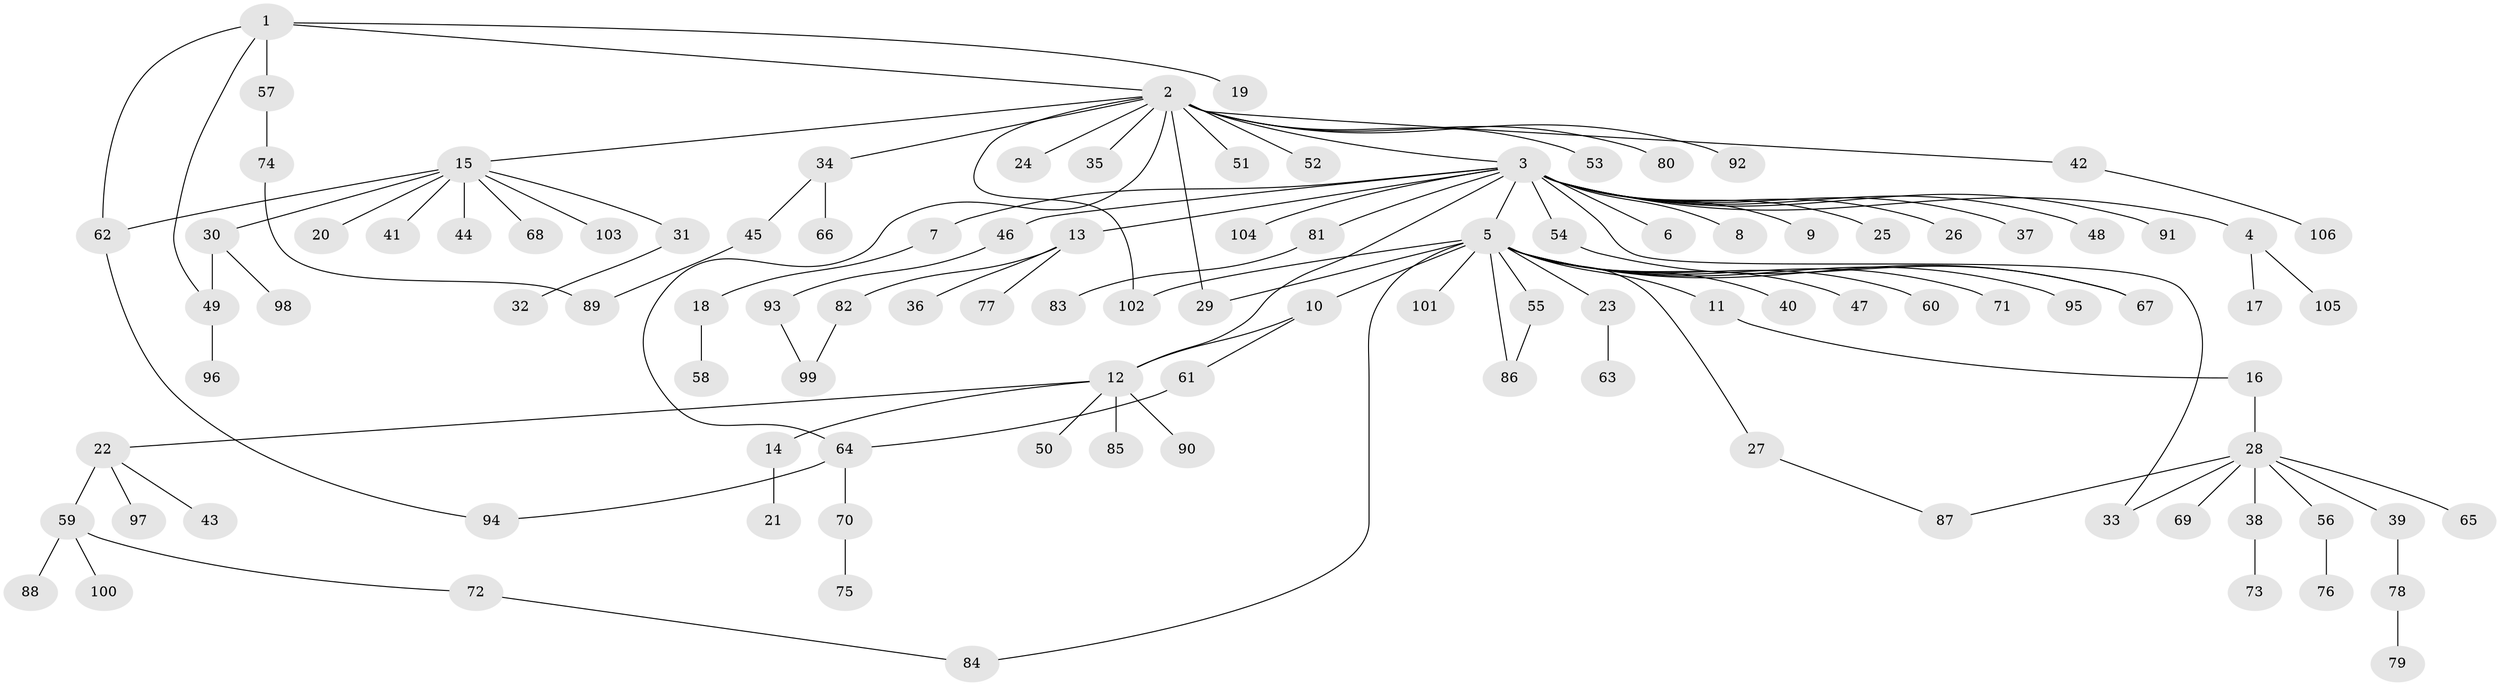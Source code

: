 // Generated by graph-tools (version 1.1) at 2025/26/03/09/25 03:26:07]
// undirected, 106 vertices, 119 edges
graph export_dot {
graph [start="1"]
  node [color=gray90,style=filled];
  1;
  2;
  3;
  4;
  5;
  6;
  7;
  8;
  9;
  10;
  11;
  12;
  13;
  14;
  15;
  16;
  17;
  18;
  19;
  20;
  21;
  22;
  23;
  24;
  25;
  26;
  27;
  28;
  29;
  30;
  31;
  32;
  33;
  34;
  35;
  36;
  37;
  38;
  39;
  40;
  41;
  42;
  43;
  44;
  45;
  46;
  47;
  48;
  49;
  50;
  51;
  52;
  53;
  54;
  55;
  56;
  57;
  58;
  59;
  60;
  61;
  62;
  63;
  64;
  65;
  66;
  67;
  68;
  69;
  70;
  71;
  72;
  73;
  74;
  75;
  76;
  77;
  78;
  79;
  80;
  81;
  82;
  83;
  84;
  85;
  86;
  87;
  88;
  89;
  90;
  91;
  92;
  93;
  94;
  95;
  96;
  97;
  98;
  99;
  100;
  101;
  102;
  103;
  104;
  105;
  106;
  1 -- 2;
  1 -- 19;
  1 -- 49;
  1 -- 57;
  1 -- 62;
  2 -- 3;
  2 -- 15;
  2 -- 24;
  2 -- 29;
  2 -- 34;
  2 -- 35;
  2 -- 42;
  2 -- 51;
  2 -- 52;
  2 -- 53;
  2 -- 64;
  2 -- 80;
  2 -- 92;
  2 -- 102;
  3 -- 4;
  3 -- 5;
  3 -- 6;
  3 -- 7;
  3 -- 8;
  3 -- 9;
  3 -- 12;
  3 -- 13;
  3 -- 25;
  3 -- 26;
  3 -- 33;
  3 -- 37;
  3 -- 46;
  3 -- 48;
  3 -- 54;
  3 -- 81;
  3 -- 91;
  3 -- 104;
  4 -- 17;
  4 -- 105;
  5 -- 10;
  5 -- 11;
  5 -- 23;
  5 -- 27;
  5 -- 29;
  5 -- 40;
  5 -- 47;
  5 -- 55;
  5 -- 60;
  5 -- 67;
  5 -- 71;
  5 -- 84;
  5 -- 86;
  5 -- 95;
  5 -- 101;
  5 -- 102;
  7 -- 18;
  10 -- 12;
  10 -- 61;
  11 -- 16;
  12 -- 14;
  12 -- 22;
  12 -- 50;
  12 -- 85;
  12 -- 90;
  13 -- 36;
  13 -- 77;
  13 -- 82;
  14 -- 21;
  15 -- 20;
  15 -- 30;
  15 -- 31;
  15 -- 41;
  15 -- 44;
  15 -- 62;
  15 -- 68;
  15 -- 103;
  16 -- 28;
  18 -- 58;
  22 -- 43;
  22 -- 59;
  22 -- 97;
  23 -- 63;
  27 -- 87;
  28 -- 33;
  28 -- 38;
  28 -- 39;
  28 -- 56;
  28 -- 65;
  28 -- 69;
  28 -- 87;
  30 -- 49;
  30 -- 98;
  31 -- 32;
  34 -- 45;
  34 -- 66;
  38 -- 73;
  39 -- 78;
  42 -- 106;
  45 -- 89;
  46 -- 93;
  49 -- 96;
  54 -- 67;
  55 -- 86;
  56 -- 76;
  57 -- 74;
  59 -- 72;
  59 -- 88;
  59 -- 100;
  61 -- 64;
  62 -- 94;
  64 -- 70;
  64 -- 94;
  70 -- 75;
  72 -- 84;
  74 -- 89;
  78 -- 79;
  81 -- 83;
  82 -- 99;
  93 -- 99;
}
